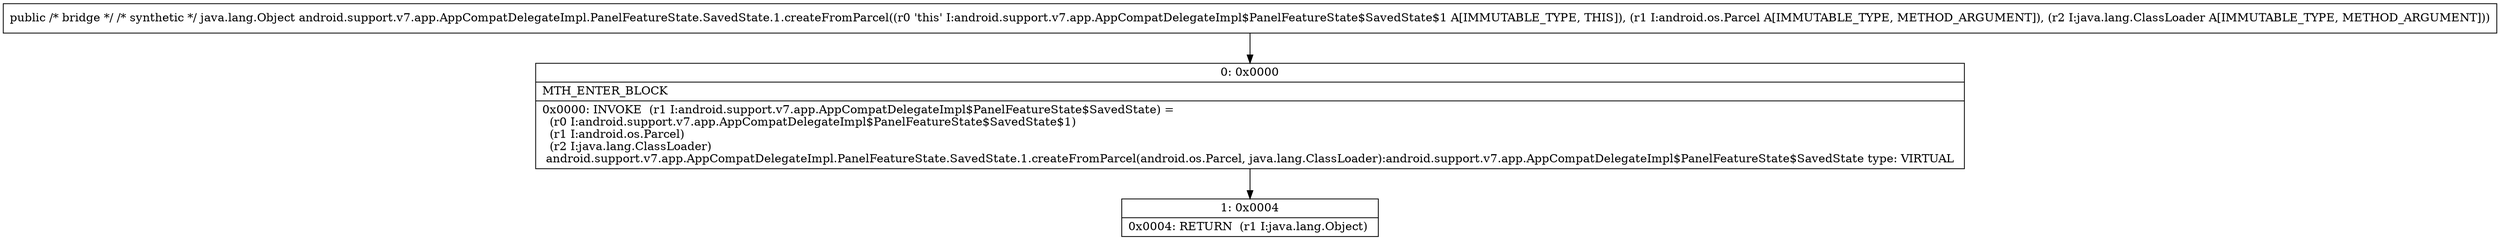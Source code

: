 digraph "CFG forandroid.support.v7.app.AppCompatDelegateImpl.PanelFeatureState.SavedState.1.createFromParcel(Landroid\/os\/Parcel;Ljava\/lang\/ClassLoader;)Ljava\/lang\/Object;" {
Node_0 [shape=record,label="{0\:\ 0x0000|MTH_ENTER_BLOCK\l|0x0000: INVOKE  (r1 I:android.support.v7.app.AppCompatDelegateImpl$PanelFeatureState$SavedState) = \l  (r0 I:android.support.v7.app.AppCompatDelegateImpl$PanelFeatureState$SavedState$1)\l  (r1 I:android.os.Parcel)\l  (r2 I:java.lang.ClassLoader)\l android.support.v7.app.AppCompatDelegateImpl.PanelFeatureState.SavedState.1.createFromParcel(android.os.Parcel, java.lang.ClassLoader):android.support.v7.app.AppCompatDelegateImpl$PanelFeatureState$SavedState type: VIRTUAL \l}"];
Node_1 [shape=record,label="{1\:\ 0x0004|0x0004: RETURN  (r1 I:java.lang.Object) \l}"];
MethodNode[shape=record,label="{public \/* bridge *\/ \/* synthetic *\/ java.lang.Object android.support.v7.app.AppCompatDelegateImpl.PanelFeatureState.SavedState.1.createFromParcel((r0 'this' I:android.support.v7.app.AppCompatDelegateImpl$PanelFeatureState$SavedState$1 A[IMMUTABLE_TYPE, THIS]), (r1 I:android.os.Parcel A[IMMUTABLE_TYPE, METHOD_ARGUMENT]), (r2 I:java.lang.ClassLoader A[IMMUTABLE_TYPE, METHOD_ARGUMENT])) }"];
MethodNode -> Node_0;
Node_0 -> Node_1;
}

